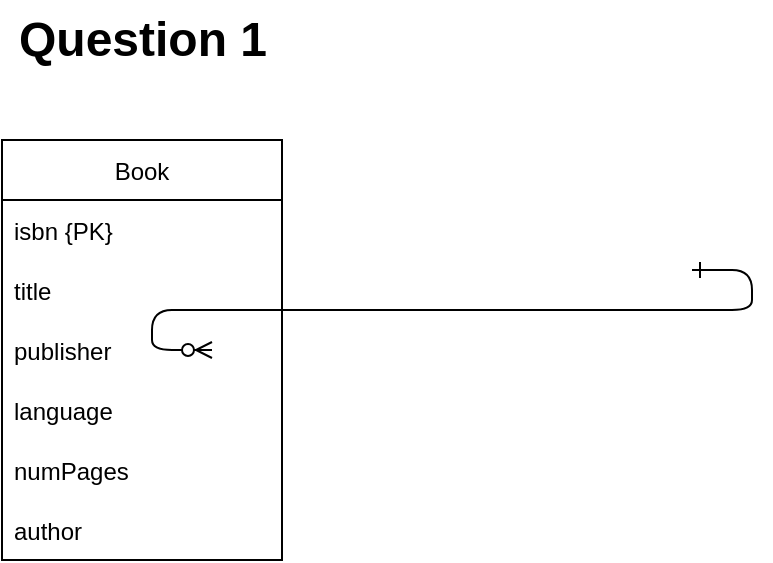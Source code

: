 <mxfile version="20.3.0" type="device" pages="10"><diagram id="R2lEEEUBdFMjLlhIrx00" name="Page-1"><mxGraphModel dx="1038" dy="585" grid="1" gridSize="10" guides="1" tooltips="1" connect="1" arrows="1" fold="1" page="1" pageScale="1" pageWidth="850" pageHeight="1100" math="0" shadow="0" extFonts="Permanent Marker^https://fonts.googleapis.com/css?family=Permanent+Marker"><root><mxCell id="0"/><mxCell id="1" parent="0"/><mxCell id="C-vyLk0tnHw3VtMMgP7b-12" value="" style="edgeStyle=entityRelationEdgeStyle;endArrow=ERzeroToMany;startArrow=ERone;endFill=1;startFill=0;" parent="1" target="C-vyLk0tnHw3VtMMgP7b-17" edge="1"><mxGeometry width="100" height="100" relative="1" as="geometry"><mxPoint x="700" y="165" as="sourcePoint"/><mxPoint x="460" y="205" as="targetPoint"/></mxGeometry></mxCell><mxCell id="RLF48OaKC_BgowLTvfBQ-2" value="Question 1" style="text;strokeColor=none;fillColor=none;html=1;fontSize=24;fontStyle=1;verticalAlign=middle;align=center;" vertex="1" parent="1"><mxGeometry x="375" y="30" width="100" height="40" as="geometry"/></mxCell><mxCell id="eC-nGQs-FTqEYPc1DvrK-1" value="Book" style="swimlane;fontStyle=0;childLayout=stackLayout;horizontal=1;startSize=30;horizontalStack=0;resizeParent=1;resizeParentMax=0;resizeLast=0;collapsible=1;marginBottom=0;" vertex="1" parent="1"><mxGeometry x="355" y="100" width="140" height="210" as="geometry"/></mxCell><mxCell id="eC-nGQs-FTqEYPc1DvrK-2" value="isbn {PK}" style="text;strokeColor=none;fillColor=none;align=left;verticalAlign=middle;spacingLeft=4;spacingRight=4;overflow=hidden;points=[[0,0.5],[1,0.5]];portConstraint=eastwest;rotatable=0;" vertex="1" parent="eC-nGQs-FTqEYPc1DvrK-1"><mxGeometry y="30" width="140" height="30" as="geometry"/></mxCell><mxCell id="eC-nGQs-FTqEYPc1DvrK-3" value="title" style="text;strokeColor=none;fillColor=none;align=left;verticalAlign=middle;spacingLeft=4;spacingRight=4;overflow=hidden;points=[[0,0.5],[1,0.5]];portConstraint=eastwest;rotatable=0;" vertex="1" parent="eC-nGQs-FTqEYPc1DvrK-1"><mxGeometry y="60" width="140" height="30" as="geometry"/></mxCell><mxCell id="eC-nGQs-FTqEYPc1DvrK-4" value="publisher" style="text;strokeColor=none;fillColor=none;align=left;verticalAlign=middle;spacingLeft=4;spacingRight=4;overflow=hidden;points=[[0,0.5],[1,0.5]];portConstraint=eastwest;rotatable=0;" vertex="1" parent="eC-nGQs-FTqEYPc1DvrK-1"><mxGeometry y="90" width="140" height="30" as="geometry"/></mxCell><mxCell id="eC-nGQs-FTqEYPc1DvrK-5" value="language" style="text;strokeColor=none;fillColor=none;align=left;verticalAlign=middle;spacingLeft=4;spacingRight=4;overflow=hidden;points=[[0,0.5],[1,0.5]];portConstraint=eastwest;rotatable=0;" vertex="1" parent="eC-nGQs-FTqEYPc1DvrK-1"><mxGeometry y="120" width="140" height="30" as="geometry"/></mxCell><mxCell id="eC-nGQs-FTqEYPc1DvrK-6" value="numPages" style="text;strokeColor=none;fillColor=none;align=left;verticalAlign=middle;spacingLeft=4;spacingRight=4;overflow=hidden;points=[[0,0.5],[1,0.5]];portConstraint=eastwest;rotatable=0;" vertex="1" parent="eC-nGQs-FTqEYPc1DvrK-1"><mxGeometry y="150" width="140" height="30" as="geometry"/></mxCell><mxCell id="eC-nGQs-FTqEYPc1DvrK-7" value="author" style="text;strokeColor=none;fillColor=none;align=left;verticalAlign=middle;spacingLeft=4;spacingRight=4;overflow=hidden;points=[[0,0.5],[1,0.5]];portConstraint=eastwest;rotatable=0;" vertex="1" parent="eC-nGQs-FTqEYPc1DvrK-1"><mxGeometry y="180" width="140" height="30" as="geometry"/></mxCell></root></mxGraphModel></diagram><diagram id="lD9ubeU8D4uy6KrRnksE" name="Page-2"><mxGraphModel dx="1038" dy="585" grid="1" gridSize="10" guides="1" tooltips="1" connect="1" arrows="1" fold="1" page="1" pageScale="1" pageWidth="850" pageHeight="1100" math="0" shadow="0"><root><mxCell id="0"/><mxCell id="1" parent="0"/><mxCell id="FFOTrFHXrp0atrQc7Miq-1" value="Question 2" style="text;strokeColor=none;fillColor=none;html=1;fontSize=24;fontStyle=1;verticalAlign=middle;align=center;" vertex="1" parent="1"><mxGeometry x="375" y="30" width="100" height="40" as="geometry"/></mxCell><mxCell id="PYg4QdiXdu6OZHtpIZtX-1" value="Book" style="swimlane;fontStyle=0;childLayout=stackLayout;horizontal=1;startSize=30;horizontalStack=0;resizeParent=1;resizeParentMax=0;resizeLast=0;collapsible=1;marginBottom=0;" vertex="1" parent="1"><mxGeometry x="530" y="108" width="140" height="180" as="geometry"/></mxCell><mxCell id="PYg4QdiXdu6OZHtpIZtX-2" value="isbn {PK}" style="text;strokeColor=none;fillColor=none;align=left;verticalAlign=middle;spacingLeft=4;spacingRight=4;overflow=hidden;points=[[0,0.5],[1,0.5]];portConstraint=eastwest;rotatable=0;" vertex="1" parent="PYg4QdiXdu6OZHtpIZtX-1"><mxGeometry y="30" width="140" height="30" as="geometry"/></mxCell><mxCell id="PYg4QdiXdu6OZHtpIZtX-3" value="title" style="text;strokeColor=none;fillColor=none;align=left;verticalAlign=middle;spacingLeft=4;spacingRight=4;overflow=hidden;points=[[0,0.5],[1,0.5]];portConstraint=eastwest;rotatable=0;" vertex="1" parent="PYg4QdiXdu6OZHtpIZtX-1"><mxGeometry y="60" width="140" height="30" as="geometry"/></mxCell><mxCell id="PYg4QdiXdu6OZHtpIZtX-4" value="publisher" style="text;strokeColor=none;fillColor=none;align=left;verticalAlign=middle;spacingLeft=4;spacingRight=4;overflow=hidden;points=[[0,0.5],[1,0.5]];portConstraint=eastwest;rotatable=0;" vertex="1" parent="PYg4QdiXdu6OZHtpIZtX-1"><mxGeometry y="90" width="140" height="30" as="geometry"/></mxCell><mxCell id="PYg4QdiXdu6OZHtpIZtX-9" value="language" style="text;strokeColor=none;fillColor=none;align=left;verticalAlign=middle;spacingLeft=4;spacingRight=4;overflow=hidden;points=[[0,0.5],[1,0.5]];portConstraint=eastwest;rotatable=0;" vertex="1" parent="PYg4QdiXdu6OZHtpIZtX-1"><mxGeometry y="120" width="140" height="30" as="geometry"/></mxCell><mxCell id="PYg4QdiXdu6OZHtpIZtX-10" value="numPages" style="text;strokeColor=none;fillColor=none;align=left;verticalAlign=middle;spacingLeft=4;spacingRight=4;overflow=hidden;points=[[0,0.5],[1,0.5]];portConstraint=eastwest;rotatable=0;" vertex="1" parent="PYg4QdiXdu6OZHtpIZtX-1"><mxGeometry y="150" width="140" height="30" as="geometry"/></mxCell><mxCell id="PYg4QdiXdu6OZHtpIZtX-5" value="Author" style="swimlane;fontStyle=0;childLayout=stackLayout;horizontal=1;startSize=30;horizontalStack=0;resizeParent=1;resizeParentMax=0;resizeLast=0;collapsible=1;marginBottom=0;" vertex="1" parent="1"><mxGeometry x="160" y="140" width="140" height="90" as="geometry"/></mxCell><mxCell id="PYg4QdiXdu6OZHtpIZtX-6" value="name" style="text;strokeColor=none;fillColor=none;align=left;verticalAlign=middle;spacingLeft=4;spacingRight=4;overflow=hidden;points=[[0,0.5],[1,0.5]];portConstraint=eastwest;rotatable=0;" vertex="1" parent="PYg4QdiXdu6OZHtpIZtX-5"><mxGeometry y="30" width="140" height="30" as="geometry"/></mxCell><mxCell id="PYg4QdiXdu6OZHtpIZtX-7" value="origin" style="text;strokeColor=none;fillColor=none;align=left;verticalAlign=middle;spacingLeft=4;spacingRight=4;overflow=hidden;points=[[0,0.5],[1,0.5]];portConstraint=eastwest;rotatable=0;" vertex="1" parent="PYg4QdiXdu6OZHtpIZtX-5"><mxGeometry y="60" width="140" height="30" as="geometry"/></mxCell><mxCell id="PYg4QdiXdu6OZHtpIZtX-13" value="Writes" style="text;html=1;strokeColor=none;fillColor=none;align=center;verticalAlign=middle;whiteSpace=wrap;rounded=0;" vertex="1" parent="1"><mxGeometry x="389" y="179" width="60" height="30" as="geometry"/></mxCell><mxCell id="PYg4QdiXdu6OZHtpIZtX-12" style="edgeStyle=orthogonalEdgeStyle;rounded=0;orthogonalLoop=1;jettySize=auto;html=1;entryX=0.023;entryY=0.14;entryDx=0;entryDy=0;entryPerimeter=0;" edge="1" parent="1" target="PYg4QdiXdu6OZHtpIZtX-4"><mxGeometry relative="1" as="geometry"><mxPoint x="300" y="202" as="sourcePoint"/></mxGeometry></mxCell><mxCell id="PYg4QdiXdu6OZHtpIZtX-17" value="1..1" style="text;html=1;strokeColor=none;fillColor=none;align=center;verticalAlign=middle;whiteSpace=wrap;rounded=0;" vertex="1" parent="1"><mxGeometry x="286" y="180" width="60" height="30" as="geometry"/></mxCell><mxCell id="PYg4QdiXdu6OZHtpIZtX-18" value="1..*" style="text;html=1;strokeColor=none;fillColor=none;align=center;verticalAlign=middle;whiteSpace=wrap;rounded=0;" vertex="1" parent="1"><mxGeometry x="479" y="180" width="60" height="30" as="geometry"/></mxCell></root></mxGraphModel></diagram><diagram id="dqvXv1xoY2gbPGHu0PGD" name="Page-3"><mxGraphModel dx="1038" dy="585" grid="1" gridSize="10" guides="1" tooltips="1" connect="1" arrows="1" fold="1" page="1" pageScale="1" pageWidth="850" pageHeight="1100" math="0" shadow="0"><root><mxCell id="0"/><mxCell id="1" parent="0"/><mxCell id="6Bxf1YGk4gzj5fwBCvdI-1" value="Question 3" style="text;strokeColor=none;fillColor=none;html=1;fontSize=24;fontStyle=1;verticalAlign=middle;align=center;" vertex="1" parent="1"><mxGeometry x="375" y="30" width="100" height="40" as="geometry"/></mxCell><mxCell id="8eRHbRsjoXw1GviaEnQB-1" value="Book" style="swimlane;fontStyle=0;childLayout=stackLayout;horizontal=1;startSize=30;horizontalStack=0;resizeParent=1;resizeParentMax=0;resizeLast=0;collapsible=1;marginBottom=0;" vertex="1" parent="1"><mxGeometry x="569" y="80" width="140" height="150" as="geometry"/></mxCell><mxCell id="8eRHbRsjoXw1GviaEnQB-2" value="isbn {PK}" style="text;strokeColor=none;fillColor=none;align=left;verticalAlign=middle;spacingLeft=4;spacingRight=4;overflow=hidden;points=[[0,0.5],[1,0.5]];portConstraint=eastwest;rotatable=0;" vertex="1" parent="8eRHbRsjoXw1GviaEnQB-1"><mxGeometry y="30" width="140" height="30" as="geometry"/></mxCell><mxCell id="8eRHbRsjoXw1GviaEnQB-3" value="title" style="text;strokeColor=none;fillColor=none;align=left;verticalAlign=middle;spacingLeft=4;spacingRight=4;overflow=hidden;points=[[0,0.5],[1,0.5]];portConstraint=eastwest;rotatable=0;" vertex="1" parent="8eRHbRsjoXw1GviaEnQB-1"><mxGeometry y="60" width="140" height="30" as="geometry"/></mxCell><mxCell id="8eRHbRsjoXw1GviaEnQB-5" value="language" style="text;strokeColor=none;fillColor=none;align=left;verticalAlign=middle;spacingLeft=4;spacingRight=4;overflow=hidden;points=[[0,0.5],[1,0.5]];portConstraint=eastwest;rotatable=0;" vertex="1" parent="8eRHbRsjoXw1GviaEnQB-1"><mxGeometry y="90" width="140" height="30" as="geometry"/></mxCell><mxCell id="8eRHbRsjoXw1GviaEnQB-6" value="numPages" style="text;strokeColor=none;fillColor=none;align=left;verticalAlign=middle;spacingLeft=4;spacingRight=4;overflow=hidden;points=[[0,0.5],[1,0.5]];portConstraint=eastwest;rotatable=0;" vertex="1" parent="8eRHbRsjoXw1GviaEnQB-1"><mxGeometry y="120" width="140" height="30" as="geometry"/></mxCell><mxCell id="8eRHbRsjoXw1GviaEnQB-7" value="Author" style="swimlane;fontStyle=0;childLayout=stackLayout;horizontal=1;startSize=30;horizontalStack=0;resizeParent=1;resizeParentMax=0;resizeLast=0;collapsible=1;marginBottom=0;" vertex="1" parent="1"><mxGeometry x="149" y="103" width="140" height="90" as="geometry"/></mxCell><mxCell id="8eRHbRsjoXw1GviaEnQB-8" value="name" style="text;strokeColor=none;fillColor=none;align=left;verticalAlign=middle;spacingLeft=4;spacingRight=4;overflow=hidden;points=[[0,0.5],[1,0.5]];portConstraint=eastwest;rotatable=0;" vertex="1" parent="8eRHbRsjoXw1GviaEnQB-7"><mxGeometry y="30" width="140" height="30" as="geometry"/></mxCell><mxCell id="8eRHbRsjoXw1GviaEnQB-9" value="origin" style="text;strokeColor=none;fillColor=none;align=left;verticalAlign=middle;spacingLeft=4;spacingRight=4;overflow=hidden;points=[[0,0.5],[1,0.5]];portConstraint=eastwest;rotatable=0;" vertex="1" parent="8eRHbRsjoXw1GviaEnQB-7"><mxGeometry y="60" width="140" height="30" as="geometry"/></mxCell><mxCell id="8eRHbRsjoXw1GviaEnQB-10" value="Writes" style="text;html=1;strokeColor=none;fillColor=none;align=center;verticalAlign=middle;whiteSpace=wrap;rounded=0;" vertex="1" parent="1"><mxGeometry x="393" y="153" width="60" height="30" as="geometry"/></mxCell><mxCell id="8eRHbRsjoXw1GviaEnQB-11" style="edgeStyle=orthogonalEdgeStyle;rounded=0;orthogonalLoop=1;jettySize=auto;html=1;entryX=0.014;entryY=0.26;entryDx=0;entryDy=0;entryPerimeter=0;exitX=1;exitY=0.5;exitDx=0;exitDy=0;" edge="1" parent="1" target="8eRHbRsjoXw1GviaEnQB-5" source="8eRHbRsjoXw1GviaEnQB-9"><mxGeometry relative="1" as="geometry"><mxPoint x="289" y="146" as="sourcePoint"/><mxPoint x="479" y="176" as="targetPoint"/></mxGeometry></mxCell><mxCell id="8eRHbRsjoXw1GviaEnQB-12" value="1..1" style="text;html=1;strokeColor=none;fillColor=none;align=center;verticalAlign=middle;whiteSpace=wrap;rounded=0;" vertex="1" parent="1"><mxGeometry x="274" y="154" width="60" height="30" as="geometry"/></mxCell><mxCell id="8eRHbRsjoXw1GviaEnQB-13" value="1..*" style="text;html=1;strokeColor=none;fillColor=none;align=center;verticalAlign=middle;whiteSpace=wrap;rounded=0;" vertex="1" parent="1"><mxGeometry x="520" y="153" width="60" height="30" as="geometry"/></mxCell><mxCell id="8eRHbRsjoXw1GviaEnQB-15" value="Publisher" style="swimlane;fontStyle=0;childLayout=stackLayout;horizontal=1;startSize=30;horizontalStack=0;resizeParent=1;resizeParentMax=0;resizeLast=0;collapsible=1;marginBottom=0;" vertex="1" parent="1"><mxGeometry x="355" y="330" width="140" height="120" as="geometry"/></mxCell><mxCell id="8eRHbRsjoXw1GviaEnQB-16" value="name" style="text;strokeColor=none;fillColor=none;align=left;verticalAlign=middle;spacingLeft=4;spacingRight=4;overflow=hidden;points=[[0,0.5],[1,0.5]];portConstraint=eastwest;rotatable=0;" vertex="1" parent="8eRHbRsjoXw1GviaEnQB-15"><mxGeometry y="30" width="140" height="30" as="geometry"/></mxCell><mxCell id="8eRHbRsjoXw1GviaEnQB-17" value="city" style="text;strokeColor=none;fillColor=none;align=left;verticalAlign=middle;spacingLeft=4;spacingRight=4;overflow=hidden;points=[[0,0.5],[1,0.5]];portConstraint=eastwest;rotatable=0;" vertex="1" parent="8eRHbRsjoXw1GviaEnQB-15"><mxGeometry y="60" width="140" height="30" as="geometry"/></mxCell><mxCell id="8eRHbRsjoXw1GviaEnQB-18" value="country" style="text;strokeColor=none;fillColor=none;align=left;verticalAlign=middle;spacingLeft=4;spacingRight=4;overflow=hidden;points=[[0,0.5],[1,0.5]];portConstraint=eastwest;rotatable=0;" vertex="1" parent="8eRHbRsjoXw1GviaEnQB-15"><mxGeometry y="90" width="140" height="30" as="geometry"/></mxCell><mxCell id="8eRHbRsjoXw1GviaEnQB-19" value="Releases" style="rhombus;whiteSpace=wrap;html=1;" vertex="1" parent="1"><mxGeometry x="385" y="220" width="80" height="80" as="geometry"/></mxCell><mxCell id="8eRHbRsjoXw1GviaEnQB-20" value="" style="endArrow=none;html=1;rounded=0;exitX=0.493;exitY=1.027;exitDx=0;exitDy=0;exitPerimeter=0;" edge="1" parent="1" source="8eRHbRsjoXw1GviaEnQB-9"><mxGeometry width="50" height="50" relative="1" as="geometry"><mxPoint x="400" y="200" as="sourcePoint"/><mxPoint x="220" y="260" as="targetPoint"/></mxGeometry></mxCell><mxCell id="8eRHbRsjoXw1GviaEnQB-21" value="" style="endArrow=none;html=1;rounded=0;entryX=0;entryY=0.5;entryDx=0;entryDy=0;" edge="1" parent="1" target="8eRHbRsjoXw1GviaEnQB-19"><mxGeometry width="50" height="50" relative="1" as="geometry"><mxPoint x="220" y="260" as="sourcePoint"/><mxPoint x="450" y="150" as="targetPoint"/></mxGeometry></mxCell><mxCell id="8eRHbRsjoXw1GviaEnQB-22" value="" style="endArrow=none;html=1;rounded=0;exitX=1;exitY=0.5;exitDx=0;exitDy=0;" edge="1" parent="1" source="8eRHbRsjoXw1GviaEnQB-19"><mxGeometry width="50" height="50" relative="1" as="geometry"><mxPoint x="610" y="370" as="sourcePoint"/><mxPoint x="640" y="260" as="targetPoint"/></mxGeometry></mxCell><mxCell id="8eRHbRsjoXw1GviaEnQB-23" value="" style="endArrow=none;html=1;rounded=0;" edge="1" parent="1"><mxGeometry width="50" height="50" relative="1" as="geometry"><mxPoint x="640" y="260" as="sourcePoint"/><mxPoint x="640" y="230" as="targetPoint"/></mxGeometry></mxCell><mxCell id="8eRHbRsjoXw1GviaEnQB-25" value="" style="endArrow=none;html=1;rounded=0;exitX=0.5;exitY=1;exitDx=0;exitDy=0;entryX=0.5;entryY=0;entryDx=0;entryDy=0;" edge="1" parent="1" source="8eRHbRsjoXw1GviaEnQB-19" target="8eRHbRsjoXw1GviaEnQB-15"><mxGeometry width="50" height="50" relative="1" as="geometry"><mxPoint x="400" y="200" as="sourcePoint"/><mxPoint x="450" y="150" as="targetPoint"/></mxGeometry></mxCell><mxCell id="8eRHbRsjoXw1GviaEnQB-26" value="1..1" style="text;html=1;strokeColor=none;fillColor=none;align=center;verticalAlign=middle;whiteSpace=wrap;rounded=0;" vertex="1" parent="1"><mxGeometry x="207" y="235" width="60" height="30" as="geometry"/></mxCell><mxCell id="8eRHbRsjoXw1GviaEnQB-27" value="1..*" style="text;html=1;strokeColor=none;fillColor=none;align=center;verticalAlign=middle;whiteSpace=wrap;rounded=0;" vertex="1" parent="1"><mxGeometry x="580" y="235" width="60" height="30" as="geometry"/></mxCell><mxCell id="8eRHbRsjoXw1GviaEnQB-28" value="1..1" style="text;html=1;strokeColor=none;fillColor=none;align=center;verticalAlign=middle;whiteSpace=wrap;rounded=0;" vertex="1" parent="1"><mxGeometry x="409" y="305" width="60" height="30" as="geometry"/></mxCell></root></mxGraphModel></diagram><diagram id="pTibFOOFpMGiuilo0YJ6" name="Page-4"><mxGraphModel dx="1038" dy="585" grid="1" gridSize="10" guides="1" tooltips="1" connect="1" arrows="1" fold="1" page="1" pageScale="1" pageWidth="850" pageHeight="1100" math="0" shadow="0"><root><mxCell id="0"/><mxCell id="1" parent="0"/><mxCell id="xcGW-5fH1g6mGpblAOKX-1" value="Question 4" style="text;strokeColor=none;fillColor=none;html=1;fontSize=24;fontStyle=1;verticalAlign=middle;align=center;" vertex="1" parent="1"><mxGeometry x="375" y="30" width="100" height="40" as="geometry"/></mxCell><mxCell id="yV3UwlhHHcA5bXllPdAh-1" value="Book" style="swimlane;fontStyle=0;childLayout=stackLayout;horizontal=1;startSize=30;horizontalStack=0;resizeParent=1;resizeParentMax=0;resizeLast=0;collapsible=1;marginBottom=0;" vertex="1" parent="1"><mxGeometry x="569" y="80" width="140" height="150" as="geometry"/></mxCell><mxCell id="yV3UwlhHHcA5bXllPdAh-2" value="isbn {PK}" style="text;strokeColor=none;fillColor=none;align=left;verticalAlign=middle;spacingLeft=4;spacingRight=4;overflow=hidden;points=[[0,0.5],[1,0.5]];portConstraint=eastwest;rotatable=0;" vertex="1" parent="yV3UwlhHHcA5bXllPdAh-1"><mxGeometry y="30" width="140" height="30" as="geometry"/></mxCell><mxCell id="yV3UwlhHHcA5bXllPdAh-3" value="title" style="text;strokeColor=none;fillColor=none;align=left;verticalAlign=middle;spacingLeft=4;spacingRight=4;overflow=hidden;points=[[0,0.5],[1,0.5]];portConstraint=eastwest;rotatable=0;" vertex="1" parent="yV3UwlhHHcA5bXllPdAh-1"><mxGeometry y="60" width="140" height="30" as="geometry"/></mxCell><mxCell id="yV3UwlhHHcA5bXllPdAh-4" value="language" style="text;strokeColor=none;fillColor=none;align=left;verticalAlign=middle;spacingLeft=4;spacingRight=4;overflow=hidden;points=[[0,0.5],[1,0.5]];portConstraint=eastwest;rotatable=0;" vertex="1" parent="yV3UwlhHHcA5bXllPdAh-1"><mxGeometry y="90" width="140" height="30" as="geometry"/></mxCell><mxCell id="yV3UwlhHHcA5bXllPdAh-5" value="numPages" style="text;strokeColor=none;fillColor=none;align=left;verticalAlign=middle;spacingLeft=4;spacingRight=4;overflow=hidden;points=[[0,0.5],[1,0.5]];portConstraint=eastwest;rotatable=0;" vertex="1" parent="yV3UwlhHHcA5bXllPdAh-1"><mxGeometry y="120" width="140" height="30" as="geometry"/></mxCell><mxCell id="yV3UwlhHHcA5bXllPdAh-6" value="Author" style="swimlane;fontStyle=0;childLayout=stackLayout;horizontal=1;startSize=30;horizontalStack=0;resizeParent=1;resizeParentMax=0;resizeLast=0;collapsible=1;marginBottom=0;" vertex="1" parent="1"><mxGeometry x="149" y="103" width="140" height="90" as="geometry"/></mxCell><mxCell id="yV3UwlhHHcA5bXllPdAh-7" value="name" style="text;strokeColor=none;fillColor=none;align=left;verticalAlign=middle;spacingLeft=4;spacingRight=4;overflow=hidden;points=[[0,0.5],[1,0.5]];portConstraint=eastwest;rotatable=0;" vertex="1" parent="yV3UwlhHHcA5bXllPdAh-6"><mxGeometry y="30" width="140" height="30" as="geometry"/></mxCell><mxCell id="yV3UwlhHHcA5bXllPdAh-8" value="origin" style="text;strokeColor=none;fillColor=none;align=left;verticalAlign=middle;spacingLeft=4;spacingRight=4;overflow=hidden;points=[[0,0.5],[1,0.5]];portConstraint=eastwest;rotatable=0;" vertex="1" parent="yV3UwlhHHcA5bXllPdAh-6"><mxGeometry y="60" width="140" height="30" as="geometry"/></mxCell><mxCell id="yV3UwlhHHcA5bXllPdAh-9" value="Writes" style="text;html=1;strokeColor=none;fillColor=none;align=center;verticalAlign=middle;whiteSpace=wrap;rounded=0;" vertex="1" parent="1"><mxGeometry x="393" y="153" width="60" height="30" as="geometry"/></mxCell><mxCell id="yV3UwlhHHcA5bXllPdAh-10" style="edgeStyle=orthogonalEdgeStyle;rounded=0;orthogonalLoop=1;jettySize=auto;html=1;entryX=0.014;entryY=0.26;entryDx=0;entryDy=0;entryPerimeter=0;exitX=1;exitY=0.5;exitDx=0;exitDy=0;" edge="1" parent="1" source="yV3UwlhHHcA5bXllPdAh-8" target="yV3UwlhHHcA5bXllPdAh-4"><mxGeometry relative="1" as="geometry"><mxPoint x="289" y="146" as="sourcePoint"/><mxPoint x="479" y="176" as="targetPoint"/></mxGeometry></mxCell><mxCell id="yV3UwlhHHcA5bXllPdAh-11" value="1..*" style="text;html=1;strokeColor=none;fillColor=none;align=center;verticalAlign=middle;whiteSpace=wrap;rounded=0;" vertex="1" parent="1"><mxGeometry x="274" y="154" width="60" height="30" as="geometry"/></mxCell><mxCell id="yV3UwlhHHcA5bXllPdAh-12" value="1..*" style="text;html=1;strokeColor=none;fillColor=none;align=center;verticalAlign=middle;whiteSpace=wrap;rounded=0;" vertex="1" parent="1"><mxGeometry x="520" y="153" width="60" height="30" as="geometry"/></mxCell><mxCell id="yV3UwlhHHcA5bXllPdAh-13" value="Publisher" style="swimlane;fontStyle=0;childLayout=stackLayout;horizontal=1;startSize=30;horizontalStack=0;resizeParent=1;resizeParentMax=0;resizeLast=0;collapsible=1;marginBottom=0;" vertex="1" parent="1"><mxGeometry x="576" y="329" width="140" height="120" as="geometry"/></mxCell><mxCell id="yV3UwlhHHcA5bXllPdAh-14" value="name" style="text;strokeColor=none;fillColor=none;align=left;verticalAlign=middle;spacingLeft=4;spacingRight=4;overflow=hidden;points=[[0,0.5],[1,0.5]];portConstraint=eastwest;rotatable=0;" vertex="1" parent="yV3UwlhHHcA5bXllPdAh-13"><mxGeometry y="30" width="140" height="30" as="geometry"/></mxCell><mxCell id="yV3UwlhHHcA5bXllPdAh-15" value="city" style="text;strokeColor=none;fillColor=none;align=left;verticalAlign=middle;spacingLeft=4;spacingRight=4;overflow=hidden;points=[[0,0.5],[1,0.5]];portConstraint=eastwest;rotatable=0;" vertex="1" parent="yV3UwlhHHcA5bXllPdAh-13"><mxGeometry y="60" width="140" height="30" as="geometry"/></mxCell><mxCell id="yV3UwlhHHcA5bXllPdAh-16" value="country" style="text;strokeColor=none;fillColor=none;align=left;verticalAlign=middle;spacingLeft=4;spacingRight=4;overflow=hidden;points=[[0,0.5],[1,0.5]];portConstraint=eastwest;rotatable=0;" vertex="1" parent="yV3UwlhHHcA5bXllPdAh-13"><mxGeometry y="90" width="140" height="30" as="geometry"/></mxCell><mxCell id="yV3UwlhHHcA5bXllPdAh-23" value="1..*" style="text;html=1;strokeColor=none;fillColor=none;align=center;verticalAlign=middle;whiteSpace=wrap;rounded=0;" vertex="1" parent="1"><mxGeometry x="632" y="238" width="60" height="30" as="geometry"/></mxCell><mxCell id="yV3UwlhHHcA5bXllPdAh-26" value="" style="endArrow=classic;html=1;rounded=0;exitX=0.5;exitY=0;exitDx=0;exitDy=0;entryX=0.556;entryY=0.993;entryDx=0;entryDy=0;entryPerimeter=0;" edge="1" parent="1" source="yV3UwlhHHcA5bXllPdAh-13" target="yV3UwlhHHcA5bXllPdAh-5"><mxGeometry width="50" height="50" relative="1" as="geometry"><mxPoint x="400" y="290" as="sourcePoint"/><mxPoint x="450" y="240" as="targetPoint"/></mxGeometry></mxCell><mxCell id="yV3UwlhHHcA5bXllPdAh-27" value="1..1" style="text;html=1;strokeColor=none;fillColor=none;align=center;verticalAlign=middle;whiteSpace=wrap;rounded=0;" vertex="1" parent="1"><mxGeometry x="629" y="301" width="60" height="30" as="geometry"/></mxCell><mxCell id="yV3UwlhHHcA5bXllPdAh-28" value="Releases" style="text;html=1;strokeColor=none;fillColor=none;align=center;verticalAlign=middle;whiteSpace=wrap;rounded=0;" vertex="1" parent="1"><mxGeometry x="646" y="269" width="60" height="30" as="geometry"/></mxCell></root></mxGraphModel></diagram><diagram id="YLvF2ttX9lm02ndYuMP4" name="Page-5"><mxGraphModel dx="1038" dy="585" grid="1" gridSize="10" guides="1" tooltips="1" connect="1" arrows="1" fold="1" page="1" pageScale="1" pageWidth="850" pageHeight="1100" math="0" shadow="0"><root><mxCell id="0"/><mxCell id="1" parent="0"/><mxCell id="L3k7Y0KZ9HypQoj1b9QB-1" value="Question 5" style="text;strokeColor=none;fillColor=none;html=1;fontSize=24;fontStyle=1;verticalAlign=middle;align=center;" vertex="1" parent="1"><mxGeometry x="375" y="30" width="100" height="40" as="geometry"/></mxCell><mxCell id="DJBT7Y1sgRSUmldRpp-h-1" value="World" style="rounded=0;whiteSpace=wrap;html=1;" vertex="1" parent="1"><mxGeometry x="206" y="171" width="120" height="60" as="geometry"/></mxCell><mxCell id="DJBT7Y1sgRSUmldRpp-h-2" value="Continent" style="swimlane;fontStyle=0;childLayout=stackLayout;horizontal=1;startSize=30;horizontalStack=0;resizeParent=1;resizeParentMax=0;resizeLast=0;collapsible=1;marginBottom=0;" vertex="1" parent="1"><mxGeometry x="501" y="127" width="140" height="90" as="geometry"/></mxCell><mxCell id="DJBT7Y1sgRSUmldRpp-h-3" value="name {PK}" style="text;strokeColor=none;fillColor=none;align=left;verticalAlign=middle;spacingLeft=4;spacingRight=4;overflow=hidden;points=[[0,0.5],[1,0.5]];portConstraint=eastwest;rotatable=0;" vertex="1" parent="DJBT7Y1sgRSUmldRpp-h-2"><mxGeometry y="30" width="140" height="30" as="geometry"/></mxCell><mxCell id="DJBT7Y1sgRSUmldRpp-h-4" value="population" style="text;strokeColor=none;fillColor=none;align=left;verticalAlign=middle;spacingLeft=4;spacingRight=4;overflow=hidden;points=[[0,0.5],[1,0.5]];portConstraint=eastwest;rotatable=0;" vertex="1" parent="DJBT7Y1sgRSUmldRpp-h-2"><mxGeometry y="60" width="140" height="30" as="geometry"/></mxCell><mxCell id="DJBT7Y1sgRSUmldRpp-h-6" value="" style="endArrow=classic;html=1;rounded=0;exitX=1;exitY=0.5;exitDx=0;exitDy=0;entryX=0;entryY=0.5;entryDx=0;entryDy=0;" edge="1" parent="1" source="DJBT7Y1sgRSUmldRpp-h-1" target="DJBT7Y1sgRSUmldRpp-h-4"><mxGeometry width="50" height="50" relative="1" as="geometry"><mxPoint x="400" y="280" as="sourcePoint"/><mxPoint x="450" y="230" as="targetPoint"/></mxGeometry></mxCell><mxCell id="DJBT7Y1sgRSUmldRpp-h-7" value="1..1" style="text;html=1;strokeColor=none;fillColor=none;align=center;verticalAlign=middle;whiteSpace=wrap;rounded=0;" vertex="1" parent="1"><mxGeometry x="308" y="196" width="60" height="30" as="geometry"/></mxCell><mxCell id="DJBT7Y1sgRSUmldRpp-h-8" value="7..7" style="text;html=1;strokeColor=none;fillColor=none;align=center;verticalAlign=middle;whiteSpace=wrap;rounded=0;" vertex="1" parent="1"><mxGeometry x="451" y="200" width="60" height="30" as="geometry"/></mxCell><mxCell id="DJBT7Y1sgRSUmldRpp-h-9" value="ComposedOf" style="text;html=1;strokeColor=none;fillColor=none;align=center;verticalAlign=middle;whiteSpace=wrap;rounded=0;" vertex="1" parent="1"><mxGeometry x="384" y="176" width="60" height="30" as="geometry"/></mxCell></root></mxGraphModel></diagram><diagram id="05WoVc6rMz5FCs6heo5t" name="Page-6"><mxGraphModel dx="1038" dy="585" grid="1" gridSize="10" guides="1" tooltips="1" connect="1" arrows="1" fold="1" page="1" pageScale="1" pageWidth="850" pageHeight="1100" math="0" shadow="0"><root><mxCell id="0"/><mxCell id="1" parent="0"/><mxCell id="Fp739kpL-LCyHaQ_77Cn-1" value="Question 6" style="text;strokeColor=none;fillColor=none;html=1;fontSize=24;fontStyle=1;verticalAlign=middle;align=center;" vertex="1" parent="1"><mxGeometry x="375" y="30" width="100" height="40" as="geometry"/></mxCell><mxCell id="13KkxUpzwvARTNe0INSC-1" value="World" style="rounded=0;whiteSpace=wrap;html=1;" vertex="1" parent="1"><mxGeometry x="206" y="171" width="120" height="60" as="geometry"/></mxCell><mxCell id="13KkxUpzwvARTNe0INSC-2" value="Continent" style="swimlane;fontStyle=0;childLayout=stackLayout;horizontal=1;startSize=30;horizontalStack=0;resizeParent=1;resizeParentMax=0;resizeLast=0;collapsible=1;marginBottom=0;" vertex="1" parent="1"><mxGeometry x="501" y="127" width="140" height="90" as="geometry"/></mxCell><mxCell id="13KkxUpzwvARTNe0INSC-3" value="name {PK}" style="text;strokeColor=none;fillColor=none;align=left;verticalAlign=middle;spacingLeft=4;spacingRight=4;overflow=hidden;points=[[0,0.5],[1,0.5]];portConstraint=eastwest;rotatable=0;" vertex="1" parent="13KkxUpzwvARTNe0INSC-2"><mxGeometry y="30" width="140" height="30" as="geometry"/></mxCell><mxCell id="13KkxUpzwvARTNe0INSC-4" value="population" style="text;strokeColor=none;fillColor=none;align=left;verticalAlign=middle;spacingLeft=4;spacingRight=4;overflow=hidden;points=[[0,0.5],[1,0.5]];portConstraint=eastwest;rotatable=0;" vertex="1" parent="13KkxUpzwvARTNe0INSC-2"><mxGeometry y="60" width="140" height="30" as="geometry"/></mxCell><mxCell id="13KkxUpzwvARTNe0INSC-5" value="" style="endArrow=classic;html=1;rounded=0;exitX=1;exitY=0.5;exitDx=0;exitDy=0;entryX=0;entryY=0.5;entryDx=0;entryDy=0;" edge="1" parent="1" source="13KkxUpzwvARTNe0INSC-1" target="13KkxUpzwvARTNe0INSC-4"><mxGeometry width="50" height="50" relative="1" as="geometry"><mxPoint x="400" y="280" as="sourcePoint"/><mxPoint x="450" y="230" as="targetPoint"/></mxGeometry></mxCell><mxCell id="13KkxUpzwvARTNe0INSC-6" value="1..1" style="text;html=1;strokeColor=none;fillColor=none;align=center;verticalAlign=middle;whiteSpace=wrap;rounded=0;" vertex="1" parent="1"><mxGeometry x="308" y="196" width="60" height="30" as="geometry"/></mxCell><mxCell id="13KkxUpzwvARTNe0INSC-7" value="7..7" style="text;html=1;strokeColor=none;fillColor=none;align=center;verticalAlign=middle;whiteSpace=wrap;rounded=0;" vertex="1" parent="1"><mxGeometry x="451" y="200" width="60" height="30" as="geometry"/></mxCell><mxCell id="13KkxUpzwvARTNe0INSC-8" value="ComposedOf" style="text;html=1;strokeColor=none;fillColor=none;align=center;verticalAlign=middle;whiteSpace=wrap;rounded=0;" vertex="1" parent="1"><mxGeometry x="384" y="176" width="60" height="30" as="geometry"/></mxCell><mxCell id="13KkxUpzwvARTNe0INSC-9" value="Country" style="swimlane;fontStyle=0;childLayout=stackLayout;horizontal=1;startSize=30;horizontalStack=0;resizeParent=1;resizeParentMax=0;resizeLast=0;collapsible=1;marginBottom=0;" vertex="1" parent="1"><mxGeometry x="501" y="330" width="140" height="90" as="geometry"/></mxCell><mxCell id="13KkxUpzwvARTNe0INSC-10" value="name {PK}" style="text;strokeColor=none;fillColor=none;align=left;verticalAlign=middle;spacingLeft=4;spacingRight=4;overflow=hidden;points=[[0,0.5],[1,0.5]];portConstraint=eastwest;rotatable=0;" vertex="1" parent="13KkxUpzwvARTNe0INSC-9"><mxGeometry y="30" width="140" height="30" as="geometry"/></mxCell><mxCell id="13KkxUpzwvARTNe0INSC-11" value="population" style="text;strokeColor=none;fillColor=none;align=left;verticalAlign=middle;spacingLeft=4;spacingRight=4;overflow=hidden;points=[[0,0.5],[1,0.5]];portConstraint=eastwest;rotatable=0;" vertex="1" parent="13KkxUpzwvARTNe0INSC-9"><mxGeometry y="60" width="140" height="30" as="geometry"/></mxCell><mxCell id="13KkxUpzwvARTNe0INSC-13" value="" style="endArrow=classic;html=1;rounded=0;entryX=0.5;entryY=0;entryDx=0;entryDy=0;" edge="1" parent="1"><mxGeometry width="50" height="50" relative="1" as="geometry"><mxPoint x="571" y="218" as="sourcePoint"/><mxPoint x="571" y="328" as="targetPoint"/></mxGeometry></mxCell><mxCell id="13KkxUpzwvARTNe0INSC-14" value="Contains" style="text;html=1;strokeColor=none;fillColor=none;align=center;verticalAlign=middle;whiteSpace=wrap;rounded=0;" vertex="1" parent="1"><mxGeometry x="569" y="260" width="60" height="30" as="geometry"/></mxCell><mxCell id="13KkxUpzwvARTNe0INSC-15" value="0..*" style="text;html=1;strokeColor=none;fillColor=none;align=center;verticalAlign=middle;whiteSpace=wrap;rounded=0;" vertex="1" parent="1"><mxGeometry x="554" y="296" width="60" height="30" as="geometry"/></mxCell><mxCell id="13KkxUpzwvARTNe0INSC-16" value="1..*" style="text;html=1;strokeColor=none;fillColor=none;align=center;verticalAlign=middle;whiteSpace=wrap;rounded=0;" vertex="1" parent="1"><mxGeometry x="554" y="217" width="60" height="30" as="geometry"/></mxCell></root></mxGraphModel></diagram><diagram id="UmOI_-TWHQlX5uWUbA9s" name="Page-7"><mxGraphModel dx="1038" dy="585" grid="1" gridSize="10" guides="1" tooltips="1" connect="1" arrows="1" fold="1" page="1" pageScale="1" pageWidth="850" pageHeight="1100" math="0" shadow="0"><root><mxCell id="0"/><mxCell id="1" parent="0"/><mxCell id="TSulh18RUXLBy6bsHy7Z-1" value="Question 7" style="text;strokeColor=none;fillColor=none;html=1;fontSize=24;fontStyle=1;verticalAlign=middle;align=center;" vertex="1" parent="1"><mxGeometry x="375" y="30" width="100" height="40" as="geometry"/></mxCell><mxCell id="FdnkT1oOTXwyCNB8gOuH-1" value="World" style="rounded=0;whiteSpace=wrap;html=1;" vertex="1" parent="1"><mxGeometry x="206" y="171" width="120" height="60" as="geometry"/></mxCell><mxCell id="FdnkT1oOTXwyCNB8gOuH-2" value="Continent" style="swimlane;fontStyle=0;childLayout=stackLayout;horizontal=1;startSize=30;horizontalStack=0;resizeParent=1;resizeParentMax=0;resizeLast=0;collapsible=1;marginBottom=0;" vertex="1" parent="1"><mxGeometry x="501" y="127" width="140" height="90" as="geometry"/></mxCell><mxCell id="FdnkT1oOTXwyCNB8gOuH-3" value="name {PK}" style="text;strokeColor=none;fillColor=none;align=left;verticalAlign=middle;spacingLeft=4;spacingRight=4;overflow=hidden;points=[[0,0.5],[1,0.5]];portConstraint=eastwest;rotatable=0;" vertex="1" parent="FdnkT1oOTXwyCNB8gOuH-2"><mxGeometry y="30" width="140" height="30" as="geometry"/></mxCell><mxCell id="FdnkT1oOTXwyCNB8gOuH-4" value="population" style="text;strokeColor=none;fillColor=none;align=left;verticalAlign=middle;spacingLeft=4;spacingRight=4;overflow=hidden;points=[[0,0.5],[1,0.5]];portConstraint=eastwest;rotatable=0;" vertex="1" parent="FdnkT1oOTXwyCNB8gOuH-2"><mxGeometry y="60" width="140" height="30" as="geometry"/></mxCell><mxCell id="FdnkT1oOTXwyCNB8gOuH-5" value="" style="endArrow=classic;html=1;rounded=0;exitX=1;exitY=0.5;exitDx=0;exitDy=0;entryX=0;entryY=0.5;entryDx=0;entryDy=0;" edge="1" parent="1" source="FdnkT1oOTXwyCNB8gOuH-1" target="FdnkT1oOTXwyCNB8gOuH-4"><mxGeometry width="50" height="50" relative="1" as="geometry"><mxPoint x="400" y="280" as="sourcePoint"/><mxPoint x="450" y="230" as="targetPoint"/></mxGeometry></mxCell><mxCell id="FdnkT1oOTXwyCNB8gOuH-6" value="1..1" style="text;html=1;strokeColor=none;fillColor=none;align=center;verticalAlign=middle;whiteSpace=wrap;rounded=0;" vertex="1" parent="1"><mxGeometry x="308" y="196" width="60" height="30" as="geometry"/></mxCell><mxCell id="FdnkT1oOTXwyCNB8gOuH-7" value="7..7" style="text;html=1;strokeColor=none;fillColor=none;align=center;verticalAlign=middle;whiteSpace=wrap;rounded=0;" vertex="1" parent="1"><mxGeometry x="451" y="200" width="60" height="30" as="geometry"/></mxCell><mxCell id="FdnkT1oOTXwyCNB8gOuH-8" value="ComposedOf" style="text;html=1;strokeColor=none;fillColor=none;align=center;verticalAlign=middle;whiteSpace=wrap;rounded=0;" vertex="1" parent="1"><mxGeometry x="384" y="176" width="60" height="30" as="geometry"/></mxCell><mxCell id="FdnkT1oOTXwyCNB8gOuH-9" value="Country" style="swimlane;fontStyle=0;childLayout=stackLayout;horizontal=1;startSize=30;horizontalStack=0;resizeParent=1;resizeParentMax=0;resizeLast=0;collapsible=1;marginBottom=0;" vertex="1" parent="1"><mxGeometry x="501" y="330" width="140" height="90" as="geometry"/></mxCell><mxCell id="FdnkT1oOTXwyCNB8gOuH-10" value="name {PK}" style="text;strokeColor=none;fillColor=none;align=left;verticalAlign=middle;spacingLeft=4;spacingRight=4;overflow=hidden;points=[[0,0.5],[1,0.5]];portConstraint=eastwest;rotatable=0;" vertex="1" parent="FdnkT1oOTXwyCNB8gOuH-9"><mxGeometry y="30" width="140" height="30" as="geometry"/></mxCell><mxCell id="FdnkT1oOTXwyCNB8gOuH-11" value="population" style="text;strokeColor=none;fillColor=none;align=left;verticalAlign=middle;spacingLeft=4;spacingRight=4;overflow=hidden;points=[[0,0.5],[1,0.5]];portConstraint=eastwest;rotatable=0;" vertex="1" parent="FdnkT1oOTXwyCNB8gOuH-9"><mxGeometry y="60" width="140" height="30" as="geometry"/></mxCell><mxCell id="FdnkT1oOTXwyCNB8gOuH-12" value="" style="endArrow=classic;html=1;rounded=0;entryX=0.5;entryY=0;entryDx=0;entryDy=0;" edge="1" parent="1"><mxGeometry width="50" height="50" relative="1" as="geometry"><mxPoint x="571" y="218" as="sourcePoint"/><mxPoint x="571" y="328" as="targetPoint"/></mxGeometry></mxCell><mxCell id="FdnkT1oOTXwyCNB8gOuH-13" value="Contains" style="text;html=1;strokeColor=none;fillColor=none;align=center;verticalAlign=middle;whiteSpace=wrap;rounded=0;" vertex="1" parent="1"><mxGeometry x="569" y="260" width="60" height="30" as="geometry"/></mxCell><mxCell id="FdnkT1oOTXwyCNB8gOuH-14" value="0..*" style="text;html=1;strokeColor=none;fillColor=none;align=center;verticalAlign=middle;whiteSpace=wrap;rounded=0;" vertex="1" parent="1"><mxGeometry x="554" y="296" width="60" height="30" as="geometry"/></mxCell><mxCell id="FdnkT1oOTXwyCNB8gOuH-15" value="1..*" style="text;html=1;strokeColor=none;fillColor=none;align=center;verticalAlign=middle;whiteSpace=wrap;rounded=0;" vertex="1" parent="1"><mxGeometry x="554" y="217" width="60" height="30" as="geometry"/></mxCell><mxCell id="FdnkT1oOTXwyCNB8gOuH-16" value="Language" style="swimlane;fontStyle=0;childLayout=stackLayout;horizontal=1;startSize=30;horizontalStack=0;resizeParent=1;resizeParentMax=0;resizeLast=0;collapsible=1;marginBottom=0;" vertex="1" parent="1"><mxGeometry x="196" y="343" width="140" height="60" as="geometry"/></mxCell><mxCell id="FdnkT1oOTXwyCNB8gOuH-17" value="name {PK}" style="text;strokeColor=none;fillColor=none;align=left;verticalAlign=middle;spacingLeft=4;spacingRight=4;overflow=hidden;points=[[0,0.5],[1,0.5]];portConstraint=eastwest;rotatable=0;" vertex="1" parent="FdnkT1oOTXwyCNB8gOuH-16"><mxGeometry y="30" width="140" height="30" as="geometry"/></mxCell><mxCell id="FdnkT1oOTXwyCNB8gOuH-20" value="" style="endArrow=classic;html=1;rounded=0;exitX=0.5;exitY=0;exitDx=0;exitDy=0;entryX=0.5;entryY=1;entryDx=0;entryDy=0;" edge="1" parent="1" source="FdnkT1oOTXwyCNB8gOuH-16" target="FdnkT1oOTXwyCNB8gOuH-1"><mxGeometry width="50" height="50" relative="1" as="geometry"><mxPoint x="400" y="240" as="sourcePoint"/><mxPoint x="230" y="280" as="targetPoint"/></mxGeometry></mxCell><mxCell id="FdnkT1oOTXwyCNB8gOuH-21" value="SpokenIn" style="text;html=1;strokeColor=none;fillColor=none;align=center;verticalAlign=middle;whiteSpace=wrap;rounded=0;" vertex="1" parent="1"><mxGeometry x="265" y="277" width="60" height="30" as="geometry"/></mxCell><mxCell id="FdnkT1oOTXwyCNB8gOuH-22" value="1..1" style="text;html=1;strokeColor=none;fillColor=none;align=center;verticalAlign=middle;whiteSpace=wrap;rounded=0;" vertex="1" parent="1"><mxGeometry x="250" y="238" width="60" height="30" as="geometry"/></mxCell><mxCell id="FdnkT1oOTXwyCNB8gOuH-23" value="1..*" style="text;html=1;strokeColor=none;fillColor=none;align=center;verticalAlign=middle;whiteSpace=wrap;rounded=0;" vertex="1" parent="1"><mxGeometry x="250" y="313" width="60" height="30" as="geometry"/></mxCell><mxCell id="FdnkT1oOTXwyCNB8gOuH-24" value="" style="endArrow=classic;html=1;rounded=0;entryX=1;entryY=0.5;entryDx=0;entryDy=0;" edge="1" parent="1" target="FdnkT1oOTXwyCNB8gOuH-17"><mxGeometry width="50" height="50" relative="1" as="geometry"><mxPoint x="500" y="388" as="sourcePoint"/><mxPoint x="450" y="190" as="targetPoint"/></mxGeometry></mxCell><mxCell id="FdnkT1oOTXwyCNB8gOuH-25" value="HasOfficialLanguage" style="text;html=1;strokeColor=none;fillColor=none;align=center;verticalAlign=middle;whiteSpace=wrap;rounded=0;" vertex="1" parent="1"><mxGeometry x="391" y="358" width="60" height="30" as="geometry"/></mxCell><mxCell id="FdnkT1oOTXwyCNB8gOuH-26" value="1..*" style="text;html=1;strokeColor=none;fillColor=none;align=center;verticalAlign=middle;whiteSpace=wrap;rounded=0;" vertex="1" parent="1"><mxGeometry x="327" y="383" width="60" height="30" as="geometry"/></mxCell><mxCell id="FdnkT1oOTXwyCNB8gOuH-27" value="0..*" style="text;html=1;strokeColor=none;fillColor=none;align=center;verticalAlign=middle;whiteSpace=wrap;rounded=0;" vertex="1" parent="1"><mxGeometry x="459" y="381" width="60" height="30" as="geometry"/></mxCell></root></mxGraphModel></diagram><diagram id="Ojl1tYg2T0R2lp-B4Fj6" name="Page-8"><mxGraphModel dx="1038" dy="585" grid="1" gridSize="10" guides="1" tooltips="1" connect="1" arrows="1" fold="1" page="1" pageScale="1" pageWidth="850" pageHeight="1100" math="0" shadow="0"><root><mxCell id="0"/><mxCell id="1" parent="0"/><mxCell id="eYq0fVy3ncwPaDMIQa-z-1" value="Question 8" style="text;strokeColor=none;fillColor=none;html=1;fontSize=24;fontStyle=1;verticalAlign=middle;align=center;" vertex="1" parent="1"><mxGeometry x="375" y="30" width="100" height="40" as="geometry"/></mxCell><mxCell id="91XI6sdYQBGuuhPahIOX-10" style="edgeStyle=orthogonalEdgeStyle;rounded=0;orthogonalLoop=1;jettySize=auto;html=1;exitX=1;exitY=0.5;exitDx=0;exitDy=0;entryX=-0.001;entryY=0.913;entryDx=0;entryDy=0;entryPerimeter=0;" edge="1" parent="1" source="91XI6sdYQBGuuhPahIOX-1" target="91XI6sdYQBGuuhPahIOX-3"><mxGeometry relative="1" as="geometry"/></mxCell><mxCell id="91XI6sdYQBGuuhPahIOX-1" value="House" style="rounded=0;whiteSpace=wrap;html=1;" vertex="1" parent="1"><mxGeometry x="72" y="138" width="120" height="60" as="geometry"/></mxCell><mxCell id="91XI6sdYQBGuuhPahIOX-2" value="Room" style="swimlane;fontStyle=0;childLayout=stackLayout;horizontal=1;startSize=30;horizontalStack=0;resizeParent=1;resizeParentMax=0;resizeLast=0;collapsible=1;marginBottom=0;" vertex="1" parent="1"><mxGeometry x="355" y="110" width="140" height="90" as="geometry"/></mxCell><mxCell id="91XI6sdYQBGuuhPahIOX-3" value="name {PK}" style="text;strokeColor=none;fillColor=none;align=left;verticalAlign=middle;spacingLeft=4;spacingRight=4;overflow=hidden;points=[[0,0.5],[1,0.5]];portConstraint=eastwest;rotatable=0;" vertex="1" parent="91XI6sdYQBGuuhPahIOX-2"><mxGeometry y="30" width="140" height="30" as="geometry"/></mxCell><mxCell id="91XI6sdYQBGuuhPahIOX-22" value="location" style="text;strokeColor=none;fillColor=none;align=left;verticalAlign=middle;spacingLeft=4;spacingRight=4;overflow=hidden;points=[[0,0.5],[1,0.5]];portConstraint=eastwest;rotatable=0;" vertex="1" parent="91XI6sdYQBGuuhPahIOX-2"><mxGeometry y="60" width="140" height="30" as="geometry"/></mxCell><mxCell id="91XI6sdYQBGuuhPahIOX-6" value="RoomType" style="swimlane;fontStyle=0;childLayout=stackLayout;horizontal=1;startSize=30;horizontalStack=0;resizeParent=1;resizeParentMax=0;resizeLast=0;collapsible=1;marginBottom=0;" vertex="1" parent="1"><mxGeometry x="680" y="125" width="140" height="60" as="geometry"/></mxCell><mxCell id="91XI6sdYQBGuuhPahIOX-7" value="type {PK}" style="text;strokeColor=none;fillColor=none;align=left;verticalAlign=middle;spacingLeft=4;spacingRight=4;overflow=hidden;points=[[0,0.5],[1,0.5]];portConstraint=eastwest;rotatable=0;" vertex="1" parent="91XI6sdYQBGuuhPahIOX-6"><mxGeometry y="30" width="140" height="30" as="geometry"/></mxCell><mxCell id="91XI6sdYQBGuuhPahIOX-11" value="1..1" style="text;html=1;strokeColor=none;fillColor=none;align=center;verticalAlign=middle;whiteSpace=wrap;rounded=0;" vertex="1" parent="1"><mxGeometry x="174" y="161" width="60" height="30" as="geometry"/></mxCell><mxCell id="91XI6sdYQBGuuhPahIOX-12" value="Contains" style="text;html=1;strokeColor=none;fillColor=none;align=center;verticalAlign=middle;whiteSpace=wrap;rounded=0;" vertex="1" parent="1"><mxGeometry x="236" y="143" width="60" height="30" as="geometry"/></mxCell><mxCell id="91XI6sdYQBGuuhPahIOX-13" value="8..8" style="text;html=1;strokeColor=none;fillColor=none;align=center;verticalAlign=middle;whiteSpace=wrap;rounded=0;" vertex="1" parent="1"><mxGeometry x="304" y="161" width="60" height="30" as="geometry"/></mxCell><mxCell id="91XI6sdYQBGuuhPahIOX-14" value="" style="endArrow=classic;html=1;rounded=0;entryX=0;entryY=0.5;entryDx=0;entryDy=0;exitX=0.987;exitY=-0.007;exitDx=0;exitDy=0;exitPerimeter=0;" edge="1" parent="1" target="91XI6sdYQBGuuhPahIOX-7"><mxGeometry width="50" height="50" relative="1" as="geometry"><mxPoint x="493.18" y="169.79" as="sourcePoint"/><mxPoint x="450" y="100" as="targetPoint"/></mxGeometry></mxCell><mxCell id="91XI6sdYQBGuuhPahIOX-15" value="ClassifiedAs" style="text;html=1;strokeColor=none;fillColor=none;align=center;verticalAlign=middle;whiteSpace=wrap;rounded=0;" vertex="1" parent="1"><mxGeometry x="548" y="147" width="60" height="30" as="geometry"/></mxCell><mxCell id="91XI6sdYQBGuuhPahIOX-16" value="0..*" style="text;html=1;strokeColor=none;fillColor=none;align=center;verticalAlign=middle;whiteSpace=wrap;rounded=0;" vertex="1" parent="1"><mxGeometry x="478" y="164" width="60" height="30" as="geometry"/></mxCell><mxCell id="91XI6sdYQBGuuhPahIOX-20" value="1..1" style="text;html=1;strokeColor=none;fillColor=none;align=center;verticalAlign=middle;whiteSpace=wrap;rounded=0;" vertex="1" parent="1"><mxGeometry x="629" y="164" width="60" height="30" as="geometry"/></mxCell></root></mxGraphModel></diagram><diagram id="6RvzZVujkzNy0dBr0JYM" name="Page-9"><mxGraphModel dx="1038" dy="585" grid="1" gridSize="10" guides="1" tooltips="1" connect="1" arrows="1" fold="1" page="1" pageScale="1" pageWidth="850" pageHeight="1100" math="0" shadow="0"><root><mxCell id="0"/><mxCell id="1" parent="0"/><mxCell id="2hCZKI9X11Lf3QQTYh8f-1" value="Question 9" style="text;strokeColor=none;fillColor=none;html=1;fontSize=24;fontStyle=1;verticalAlign=middle;align=center;" vertex="1" parent="1"><mxGeometry x="375" y="30" width="100" height="40" as="geometry"/></mxCell><mxCell id="NeA_lh_Mhe6oHHFQAw3Z-1" style="edgeStyle=orthogonalEdgeStyle;rounded=0;orthogonalLoop=1;jettySize=auto;html=1;exitX=1;exitY=0.5;exitDx=0;exitDy=0;entryX=-0.001;entryY=0.913;entryDx=0;entryDy=0;entryPerimeter=0;" edge="1" parent="1" source="NeA_lh_Mhe6oHHFQAw3Z-2" target="NeA_lh_Mhe6oHHFQAw3Z-4"><mxGeometry relative="1" as="geometry"/></mxCell><mxCell id="NeA_lh_Mhe6oHHFQAw3Z-2" value="House" style="rounded=0;whiteSpace=wrap;html=1;" vertex="1" parent="1"><mxGeometry x="72" y="138" width="120" height="60" as="geometry"/></mxCell><mxCell id="NeA_lh_Mhe6oHHFQAw3Z-3" value="Room" style="swimlane;fontStyle=0;childLayout=stackLayout;horizontal=1;startSize=30;horizontalStack=0;resizeParent=1;resizeParentMax=0;resizeLast=0;collapsible=1;marginBottom=0;" vertex="1" parent="1"><mxGeometry x="355" y="110" width="140" height="90" as="geometry"/></mxCell><mxCell id="NeA_lh_Mhe6oHHFQAw3Z-4" value="name" style="text;strokeColor=none;fillColor=none;align=left;verticalAlign=middle;spacingLeft=4;spacingRight=4;overflow=hidden;points=[[0,0.5],[1,0.5]];portConstraint=eastwest;rotatable=0;" vertex="1" parent="NeA_lh_Mhe6oHHFQAw3Z-3"><mxGeometry y="30" width="140" height="30" as="geometry"/></mxCell><mxCell id="NeA_lh_Mhe6oHHFQAw3Z-5" value="location" style="text;strokeColor=none;fillColor=none;align=left;verticalAlign=middle;spacingLeft=4;spacingRight=4;overflow=hidden;points=[[0,0.5],[1,0.5]];portConstraint=eastwest;rotatable=0;" vertex="1" parent="NeA_lh_Mhe6oHHFQAw3Z-3"><mxGeometry y="60" width="140" height="30" as="geometry"/></mxCell><mxCell id="NeA_lh_Mhe6oHHFQAw3Z-6" value="RoomType" style="swimlane;fontStyle=0;childLayout=stackLayout;horizontal=1;startSize=30;horizontalStack=0;resizeParent=1;resizeParentMax=0;resizeLast=0;collapsible=1;marginBottom=0;" vertex="1" parent="1"><mxGeometry x="680" y="125" width="140" height="60" as="geometry"/></mxCell><mxCell id="NeA_lh_Mhe6oHHFQAw3Z-7" value="type {PK}" style="text;strokeColor=none;fillColor=none;align=left;verticalAlign=middle;spacingLeft=4;spacingRight=4;overflow=hidden;points=[[0,0.5],[1,0.5]];portConstraint=eastwest;rotatable=0;" vertex="1" parent="NeA_lh_Mhe6oHHFQAw3Z-6"><mxGeometry y="30" width="140" height="30" as="geometry"/></mxCell><mxCell id="NeA_lh_Mhe6oHHFQAw3Z-8" value="1..1" style="text;html=1;strokeColor=none;fillColor=none;align=center;verticalAlign=middle;whiteSpace=wrap;rounded=0;" vertex="1" parent="1"><mxGeometry x="174" y="161" width="60" height="30" as="geometry"/></mxCell><mxCell id="NeA_lh_Mhe6oHHFQAw3Z-9" value="Contains" style="text;html=1;strokeColor=none;fillColor=none;align=center;verticalAlign=middle;whiteSpace=wrap;rounded=0;" vertex="1" parent="1"><mxGeometry x="236" y="143" width="60" height="30" as="geometry"/></mxCell><mxCell id="NeA_lh_Mhe6oHHFQAw3Z-10" value="8..8" style="text;html=1;strokeColor=none;fillColor=none;align=center;verticalAlign=middle;whiteSpace=wrap;rounded=0;" vertex="1" parent="1"><mxGeometry x="304" y="161" width="60" height="30" as="geometry"/></mxCell><mxCell id="NeA_lh_Mhe6oHHFQAw3Z-11" value="" style="endArrow=classic;html=1;rounded=0;entryX=0;entryY=0.5;entryDx=0;entryDy=0;exitX=0.987;exitY=-0.007;exitDx=0;exitDy=0;exitPerimeter=0;" edge="1" parent="1" target="NeA_lh_Mhe6oHHFQAw3Z-7"><mxGeometry width="50" height="50" relative="1" as="geometry"><mxPoint x="493.18" y="169.79" as="sourcePoint"/><mxPoint x="450" y="100" as="targetPoint"/></mxGeometry></mxCell><mxCell id="NeA_lh_Mhe6oHHFQAw3Z-12" value="ClassifiedAs" style="text;html=1;strokeColor=none;fillColor=none;align=center;verticalAlign=middle;whiteSpace=wrap;rounded=0;" vertex="1" parent="1"><mxGeometry x="548" y="147" width="60" height="30" as="geometry"/></mxCell><mxCell id="NeA_lh_Mhe6oHHFQAw3Z-13" value="0..*" style="text;html=1;strokeColor=none;fillColor=none;align=center;verticalAlign=middle;whiteSpace=wrap;rounded=0;" vertex="1" parent="1"><mxGeometry x="478" y="164" width="60" height="30" as="geometry"/></mxCell><mxCell id="NeA_lh_Mhe6oHHFQAw3Z-14" value="1..1" style="text;html=1;strokeColor=none;fillColor=none;align=center;verticalAlign=middle;whiteSpace=wrap;rounded=0;" vertex="1" parent="1"><mxGeometry x="629" y="164" width="60" height="30" as="geometry"/></mxCell></root></mxGraphModel></diagram><diagram id="ACyeG3jE7yULunSL4B_a" name="Page-10"><mxGraphModel dx="1038" dy="528" grid="1" gridSize="10" guides="1" tooltips="1" connect="1" arrows="1" fold="1" page="1" pageScale="1" pageWidth="850" pageHeight="1100" math="0" shadow="0"><root><mxCell id="0"/><mxCell id="1" parent="0"/><mxCell id="Pbm2EwAHYJ-IducyGRfb-1" value="Question 10" style="text;strokeColor=none;fillColor=none;html=1;fontSize=24;fontStyle=1;verticalAlign=middle;align=center;" vertex="1" parent="1"><mxGeometry x="375" y="30" width="100" height="40" as="geometry"/></mxCell></root></mxGraphModel></diagram></mxfile>